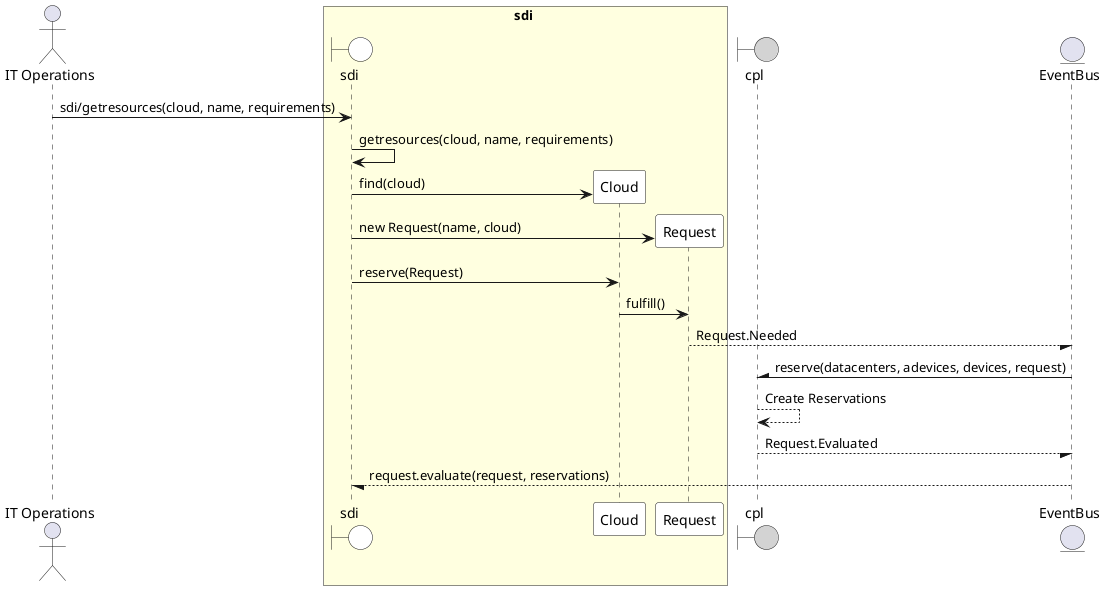 @startuml
actor "IT Operations"
box sdi #lightyellow
    boundary sdi #white
    participant Cloud #white
    participant Request #white
end box
boundary cpl #lightgray
entity EventBus
"IT Operations" -> sdi: sdi/getresources(cloud, name, requirements)
sdi -> sdi: getresources(cloud, name, requirements)
sdi -> Cloud ** : find(cloud)
sdi -> Request ** : new Request(name, cloud)
sdi -> Cloud : reserve(Request)
Cloud -> Request : fulfill()
Request --/ EventBus : Request.Needed
EventBus -\ cpl: reserve(datacenters, adevices, devices, request)
cpl --> cpl: Create Reservations
cpl --/ EventBus: Request.Evaluated
EventBus --/ sdi : request.evaluate(request, reservations)
@enduml
